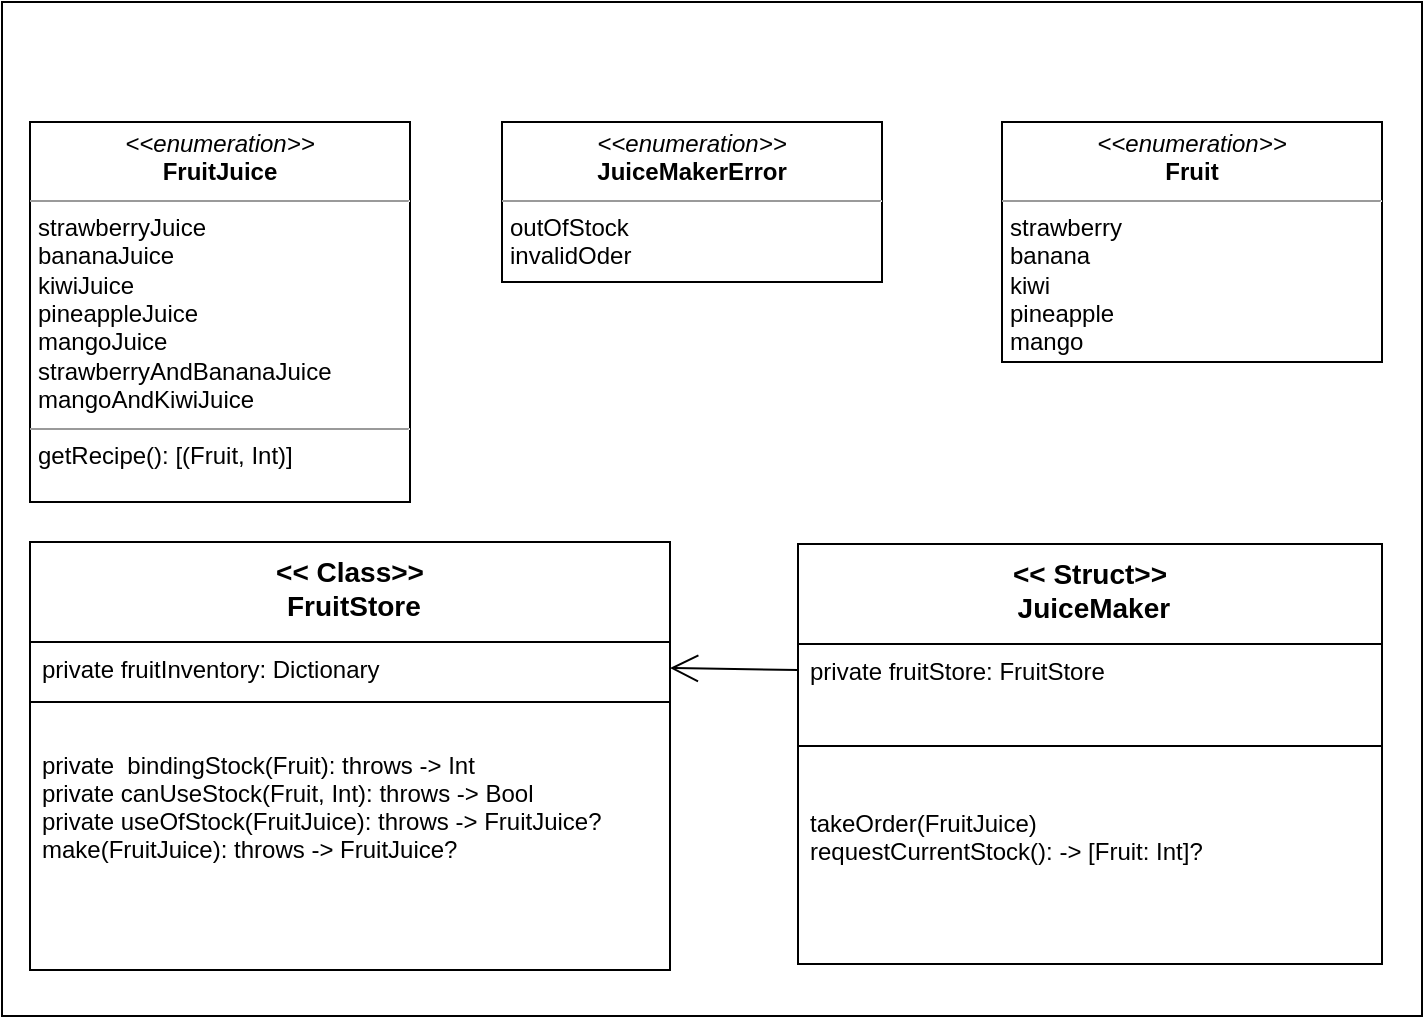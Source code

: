 <mxfile version="17.5.0" type="device"><diagram id="C5RBs43oDa-KdzZeNtuy" name="Page-1"><mxGraphModel dx="1057" dy="1164" grid="1" gridSize="10" guides="1" tooltips="1" connect="1" arrows="1" fold="1" page="1" pageScale="1" pageWidth="827" pageHeight="1169" math="0" shadow="0"><root><mxCell id="WIyWlLk6GJQsqaUBKTNV-0"/><mxCell id="WIyWlLk6GJQsqaUBKTNV-1" parent="WIyWlLk6GJQsqaUBKTNV-0"/><mxCell id="kx8u6Na8bBMwBS4JysU2-47" value="" style="rounded=0;whiteSpace=wrap;html=1;fontSize=14;" parent="WIyWlLk6GJQsqaUBKTNV-1" vertex="1"><mxGeometry x="70" y="10" width="710" height="507" as="geometry"/></mxCell><mxCell id="kx8u6Na8bBMwBS4JysU2-12" value="&lt;&lt; Class&gt;&gt;&#10; FruitStore" style="swimlane;fontStyle=1;align=center;verticalAlign=top;childLayout=stackLayout;horizontal=1;startSize=50;horizontalStack=0;resizeParent=1;resizeParentMax=0;resizeLast=0;collapsible=1;marginBottom=0;fontSize=14;" parent="WIyWlLk6GJQsqaUBKTNV-1" vertex="1"><mxGeometry x="84" y="280" width="320" height="214" as="geometry"/></mxCell><mxCell id="kx8u6Na8bBMwBS4JysU2-13" value="private fruitInventory: Dictionary" style="text;strokeColor=none;fillColor=none;align=left;verticalAlign=top;spacingLeft=4;spacingRight=4;overflow=hidden;rotatable=0;points=[[0,0.5],[1,0.5]];portConstraint=eastwest;" parent="kx8u6Na8bBMwBS4JysU2-12" vertex="1"><mxGeometry y="50" width="320" height="26" as="geometry"/></mxCell><mxCell id="kx8u6Na8bBMwBS4JysU2-14" value="" style="line;strokeWidth=1;fillColor=none;align=left;verticalAlign=middle;spacingTop=-1;spacingLeft=3;spacingRight=3;rotatable=0;labelPosition=right;points=[];portConstraint=eastwest;" parent="kx8u6Na8bBMwBS4JysU2-12" vertex="1"><mxGeometry y="76" width="320" height="8" as="geometry"/></mxCell><mxCell id="kx8u6Na8bBMwBS4JysU2-15" value="&#10;private  bindingStock(Fruit): throws -&gt; Int&#10;private canUseStock(Fruit, Int): throws -&gt; Bool&#10;private useOfStock(FruitJuice): throws -&gt; FruitJuice?&#10;make(FruitJuice): throws -&gt; FruitJuice?&#10;&#10;&#10;&#10;" style="text;strokeColor=none;fillColor=none;align=left;verticalAlign=top;spacingLeft=4;spacingRight=4;overflow=hidden;rotatable=0;points=[[0,0.5],[1,0.5]];portConstraint=eastwest;" parent="kx8u6Na8bBMwBS4JysU2-12" vertex="1"><mxGeometry y="84" width="320" height="130" as="geometry"/></mxCell><mxCell id="kx8u6Na8bBMwBS4JysU2-27" value="" style="endArrow=open;endFill=1;endSize=12;html=1;rounded=0;fontSize=14;entryX=1;entryY=0.5;entryDx=0;entryDy=0;exitX=0;exitY=0.5;exitDx=0;exitDy=0;" parent="WIyWlLk6GJQsqaUBKTNV-1" source="kx8u6Na8bBMwBS4JysU2-44" target="kx8u6Na8bBMwBS4JysU2-13" edge="1"><mxGeometry width="160" relative="1" as="geometry"><mxPoint x="524" y="343" as="sourcePoint"/><mxPoint x="254" y="430" as="targetPoint"/></mxGeometry></mxCell><mxCell id="kx8u6Na8bBMwBS4JysU2-35" value="&lt;p style=&quot;margin: 0px ; margin-top: 4px ; text-align: center&quot;&gt;&lt;i&gt;&amp;lt;&amp;lt;enumeration&amp;gt;&amp;gt;&lt;/i&gt;&lt;br&gt;&lt;b&gt;Fruit&lt;/b&gt;&lt;/p&gt;&lt;hr size=&quot;1&quot;&gt;&lt;p style=&quot;margin: 0px ; margin-left: 4px&quot;&gt;strawberry&lt;/p&gt;&lt;p style=&quot;margin: 0px ; margin-left: 4px&quot;&gt;banana&lt;/p&gt;&lt;p style=&quot;margin: 0px ; margin-left: 4px&quot;&gt;kiwi&lt;/p&gt;&lt;p style=&quot;margin: 0px ; margin-left: 4px&quot;&gt;pineapple&lt;/p&gt;&lt;p style=&quot;margin: 0px ; margin-left: 4px&quot;&gt;mango&lt;br&gt;&lt;/p&gt;&lt;hr size=&quot;1&quot;&gt;&lt;p style=&quot;margin: 0px ; margin-left: 4px&quot;&gt;&lt;br&gt;&lt;/p&gt;" style="verticalAlign=top;align=left;overflow=fill;fontSize=12;fontFamily=Helvetica;html=1;" parent="WIyWlLk6GJQsqaUBKTNV-1" vertex="1"><mxGeometry x="570" y="70" width="190" height="120" as="geometry"/></mxCell><mxCell id="kx8u6Na8bBMwBS4JysU2-36" value="&lt;&lt; Struct&gt;&gt;&#10; JuiceMaker&#10;&#10;" style="swimlane;fontStyle=1;align=center;verticalAlign=top;childLayout=stackLayout;horizontal=1;startSize=50;horizontalStack=0;resizeParent=1;resizeParentMax=0;resizeLast=0;collapsible=1;marginBottom=0;fontSize=14;" parent="WIyWlLk6GJQsqaUBKTNV-1" vertex="1"><mxGeometry x="468" y="281" width="292" height="210" as="geometry"/></mxCell><mxCell id="kx8u6Na8bBMwBS4JysU2-44" value="private fruitStore: FruitStore" style="text;strokeColor=none;fillColor=none;align=left;verticalAlign=top;spacingLeft=4;spacingRight=4;overflow=hidden;rotatable=0;points=[[0,0.5],[1,0.5]];portConstraint=eastwest;" parent="kx8u6Na8bBMwBS4JysU2-36" vertex="1"><mxGeometry y="50" width="292" height="26" as="geometry"/></mxCell><mxCell id="kx8u6Na8bBMwBS4JysU2-38" value="" style="line;strokeWidth=1;fillColor=none;align=left;verticalAlign=middle;spacingTop=-1;spacingLeft=3;spacingRight=3;rotatable=0;labelPosition=right;points=[];portConstraint=eastwest;" parent="kx8u6Na8bBMwBS4JysU2-36" vertex="1"><mxGeometry y="76" width="292" height="50" as="geometry"/></mxCell><mxCell id="kx8u6Na8bBMwBS4JysU2-39" value="takeOrder(FruitJuice)&#10;requestCurrentStock(): -&gt; [Fruit: Int]? &#10;" style="text;strokeColor=none;fillColor=none;align=left;verticalAlign=top;spacingLeft=4;spacingRight=4;overflow=hidden;rotatable=0;points=[[0,0.5],[1,0.5]];portConstraint=eastwest;" parent="kx8u6Na8bBMwBS4JysU2-36" vertex="1"><mxGeometry y="126" width="292" height="84" as="geometry"/></mxCell><mxCell id="kx8u6Na8bBMwBS4JysU2-40" value="&lt;p style=&quot;margin: 0px ; margin-top: 4px ; text-align: center&quot;&gt;&lt;i&gt;&amp;lt;&amp;lt;enumeration&amp;gt;&amp;gt;&lt;/i&gt;&lt;br&gt;&lt;b&gt;FruitJuice&lt;/b&gt;&lt;/p&gt;&lt;hr size=&quot;1&quot;&gt;&lt;p style=&quot;margin: 0px ; margin-left: 4px&quot;&gt;strawberryJuice&lt;/p&gt;&lt;p style=&quot;margin: 0px ; margin-left: 4px&quot;&gt;bananaJuice&lt;/p&gt;&lt;p style=&quot;margin: 0px ; margin-left: 4px&quot;&gt;kiwiJuice&lt;/p&gt;&lt;p style=&quot;margin: 0px ; margin-left: 4px&quot;&gt;pineappleJuice&lt;/p&gt;&lt;p style=&quot;margin: 0px ; margin-left: 4px&quot;&gt;mangoJuice&lt;br&gt;&lt;/p&gt;&lt;p style=&quot;margin: 0px ; margin-left: 4px&quot;&gt;strawberryAndBananaJuice&lt;/p&gt;&lt;p style=&quot;margin: 0px ; margin-left: 4px&quot;&gt;mangoAndKiwiJuice&lt;/p&gt;&lt;hr size=&quot;1&quot;&gt;&lt;p style=&quot;margin: 0px ; margin-left: 4px&quot;&gt;getRecipe(): [(Fruit, Int)]&lt;/p&gt;" style="verticalAlign=top;align=left;overflow=fill;fontSize=12;fontFamily=Helvetica;html=1;" parent="WIyWlLk6GJQsqaUBKTNV-1" vertex="1"><mxGeometry x="84" y="70" width="190" height="190" as="geometry"/></mxCell><mxCell id="kx8u6Na8bBMwBS4JysU2-41" value="&lt;p style=&quot;margin: 0px ; margin-top: 4px ; text-align: center&quot;&gt;&lt;i&gt;&amp;lt;&amp;lt;enumeration&amp;gt;&amp;gt;&lt;/i&gt;&lt;br&gt;&lt;b&gt;JuiceMakerError&lt;/b&gt;&lt;/p&gt;&lt;hr size=&quot;1&quot;&gt;&lt;p style=&quot;margin: 0px ; margin-left: 4px&quot;&gt;outOfStock&lt;/p&gt;&lt;p style=&quot;margin: 0px ; margin-left: 4px&quot;&gt;invalidOder&lt;/p&gt;&lt;hr size=&quot;1&quot;&gt;&lt;p style=&quot;margin: 0px ; margin-left: 4px&quot;&gt;&lt;br&gt;&lt;/p&gt;" style="verticalAlign=top;align=left;overflow=fill;fontSize=12;fontFamily=Helvetica;html=1;" parent="WIyWlLk6GJQsqaUBKTNV-1" vertex="1"><mxGeometry x="320" y="70" width="190" height="80" as="geometry"/></mxCell></root></mxGraphModel></diagram></mxfile>
